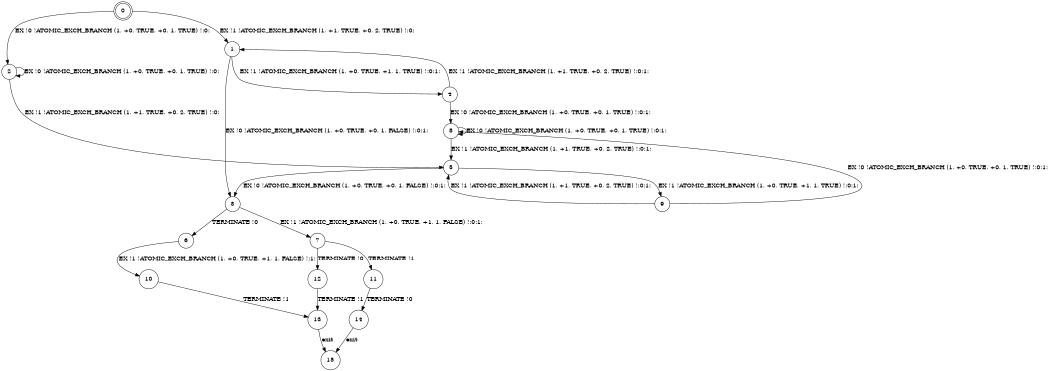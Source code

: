 digraph BCG {
size = "7, 10.5";
center = TRUE;
node [shape = circle];
0 [peripheries = 2];
0 -> 1 [label = "EX !1 !ATOMIC_EXCH_BRANCH (1, +1, TRUE, +0, 2, TRUE) !:0:"];
0 -> 2 [label = "EX !0 !ATOMIC_EXCH_BRANCH (1, +0, TRUE, +0, 1, TRUE) !:0:"];
1 -> 3 [label = "EX !0 !ATOMIC_EXCH_BRANCH (1, +0, TRUE, +0, 1, FALSE) !:0:1:"];
1 -> 4 [label = "EX !1 !ATOMIC_EXCH_BRANCH (1, +0, TRUE, +1, 1, TRUE) !:0:1:"];
2 -> 5 [label = "EX !1 !ATOMIC_EXCH_BRANCH (1, +1, TRUE, +0, 2, TRUE) !:0:"];
2 -> 2 [label = "EX !0 !ATOMIC_EXCH_BRANCH (1, +0, TRUE, +0, 1, TRUE) !:0:"];
3 -> 6 [label = "TERMINATE !0"];
3 -> 7 [label = "EX !1 !ATOMIC_EXCH_BRANCH (1, +0, TRUE, +1, 1, FALSE) !:0:1:"];
4 -> 8 [label = "EX !0 !ATOMIC_EXCH_BRANCH (1, +0, TRUE, +0, 1, TRUE) !:0:1:"];
4 -> 1 [label = "EX !1 !ATOMIC_EXCH_BRANCH (1, +1, TRUE, +0, 2, TRUE) !:0:1:"];
5 -> 9 [label = "EX !1 !ATOMIC_EXCH_BRANCH (1, +0, TRUE, +1, 1, TRUE) !:0:1:"];
5 -> 3 [label = "EX !0 !ATOMIC_EXCH_BRANCH (1, +0, TRUE, +0, 1, FALSE) !:0:1:"];
6 -> 10 [label = "EX !1 !ATOMIC_EXCH_BRANCH (1, +0, TRUE, +1, 1, FALSE) !:1:"];
7 -> 11 [label = "TERMINATE !1"];
7 -> 12 [label = "TERMINATE !0"];
8 -> 5 [label = "EX !1 !ATOMIC_EXCH_BRANCH (1, +1, TRUE, +0, 2, TRUE) !:0:1:"];
8 -> 8 [label = "EX !0 !ATOMIC_EXCH_BRANCH (1, +0, TRUE, +0, 1, TRUE) !:0:1:"];
9 -> 5 [label = "EX !1 !ATOMIC_EXCH_BRANCH (1, +1, TRUE, +0, 2, TRUE) !:0:1:"];
9 -> 8 [label = "EX !0 !ATOMIC_EXCH_BRANCH (1, +0, TRUE, +0, 1, TRUE) !:0:1:"];
10 -> 13 [label = "TERMINATE !1"];
11 -> 14 [label = "TERMINATE !0"];
12 -> 13 [label = "TERMINATE !1"];
13 -> 15 [label = "exit"];
14 -> 15 [label = "exit"];
}
